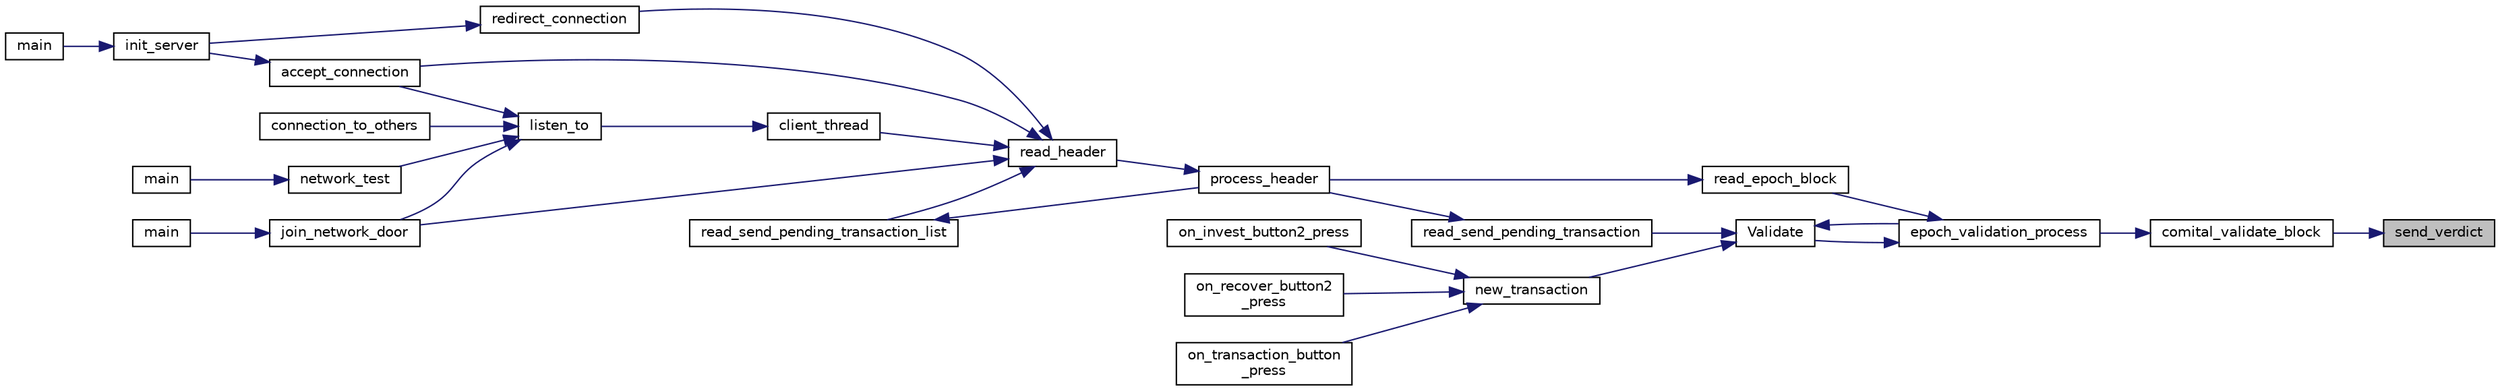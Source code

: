 digraph "send_verdict"
{
 // LATEX_PDF_SIZE
  edge [fontname="Helvetica",fontsize="10",labelfontname="Helvetica",labelfontsize="10"];
  node [fontname="Helvetica",fontsize="10",shape=record];
  rankdir="RL";
  Node1 [label="send_verdict",height=0.2,width=0.4,color="black", fillcolor="grey75", style="filled", fontcolor="black",tooltip="Broadcast a verdict about a block validity to the network."];
  Node1 -> Node2 [dir="back",color="midnightblue",fontsize="10",style="solid",fontname="Helvetica"];
  Node2 [label="comital_validate_block",height=0.2,width=0.4,color="black", fillcolor="white", style="filled",URL="$validation__engine_8h.html#a8a7c063b5d2f1c5e3e0527a5b133e6a2",tooltip="For the comital, check block validity."];
  Node2 -> Node3 [dir="back",color="midnightblue",fontsize="10",style="solid",fontname="Helvetica"];
  Node3 [label="epoch_validation_process",height=0.2,width=0.4,color="black", fillcolor="white", style="filled",URL="$get__data_8h.html#aa5eb9e1d62d1366fdebe19a5819d1bde",tooltip="Epoch validation protocol."];
  Node3 -> Node4 [dir="back",color="midnightblue",fontsize="10",style="solid",fontname="Helvetica"];
  Node4 [label="read_epoch_block",height=0.2,width=0.4,color="black", fillcolor="white", style="filled",URL="$get__data_8h.html#a8989114706afc158ef465a1cba2de0dc",tooltip="Read a socket sended epoch block."];
  Node4 -> Node5 [dir="back",color="midnightblue",fontsize="10",style="solid",fontname="Helvetica"];
  Node5 [label="process_header",height=0.2,width=0.4,color="black", fillcolor="white", style="filled",URL="$get__data_8c.html#acf73eaf498a41a592973793346c358d7",tooltip=" "];
  Node5 -> Node6 [dir="back",color="midnightblue",fontsize="10",style="solid",fontname="Helvetica"];
  Node6 [label="read_header",height=0.2,width=0.4,color="black", fillcolor="white", style="filled",URL="$get__data_8h.html#a1f63104d8a019196f59d848bacafcaf0",tooltip="Waits a header in 'sockfd', reads it and processes it."];
  Node6 -> Node7 [dir="back",color="midnightblue",fontsize="10",style="solid",fontname="Helvetica"];
  Node7 [label="accept_connection",height=0.2,width=0.4,color="black", fillcolor="white", style="filled",URL="$server_8c.html#a51b8c8c4c2582cc90f8155bd9eaab4c0",tooltip=" "];
  Node7 -> Node8 [dir="back",color="midnightblue",fontsize="10",style="solid",fontname="Helvetica"];
  Node8 [label="init_server",height=0.2,width=0.4,color="black", fillcolor="white", style="filled",URL="$server_8h.html#a10fb306879537348fffef6ae68f70640",tooltip="Launches a server instance, connected to the peer-to-peer network 'hostname'."];
  Node8 -> Node9 [dir="back",color="midnightblue",fontsize="10",style="solid",fontname="Helvetica"];
  Node9 [label="main",height=0.2,width=0.4,color="black", fillcolor="white", style="filled",URL="$serverdoor_8c.html#ae66f6b31b5ad750f1fe042a706a4e3d4",tooltip=" "];
  Node6 -> Node10 [dir="back",color="midnightblue",fontsize="10",style="solid",fontname="Helvetica"];
  Node10 [label="client_thread",height=0.2,width=0.4,color="black", fillcolor="white", style="filled",URL="$network_2client_8h.html#a351b786eb662460f254da2ff204fcfcc",tooltip="Create a client thread."];
  Node10 -> Node11 [dir="back",color="midnightblue",fontsize="10",style="solid",fontname="Helvetica"];
  Node11 [label="listen_to",height=0.2,width=0.4,color="black", fillcolor="white", style="filled",URL="$network_2client_8h.html#a7be5d0a5ee88cfd1a654fc4813273708",tooltip="Tries to connect to the peer-to-peer network via a node in the Node structure."];
  Node11 -> Node7 [dir="back",color="midnightblue",fontsize="10",style="solid",fontname="Helvetica"];
  Node11 -> Node12 [dir="back",color="midnightblue",fontsize="10",style="solid",fontname="Helvetica"];
  Node12 [label="connection_to_others",height=0.2,width=0.4,color="black", fillcolor="white", style="filled",URL="$client_8h.html#ab7126685bb9b5dc07de54dbb8a8ba89d",tooltip=" "];
  Node11 -> Node13 [dir="back",color="midnightblue",fontsize="10",style="solid",fontname="Helvetica"];
  Node13 [label="join_network_door",height=0.2,width=0.4,color="black", fillcolor="white", style="filled",URL="$client_8h.html#a4bc5d82e85996fecc53fe3e97c2a7b98",tooltip=" "];
  Node13 -> Node14 [dir="back",color="midnightblue",fontsize="10",style="solid",fontname="Helvetica"];
  Node14 [label="main",height=0.2,width=0.4,color="black", fillcolor="white", style="filled",URL="$client_8c.html#a3c04138a5bfe5d72780bb7e82a18e627",tooltip=" "];
  Node11 -> Node15 [dir="back",color="midnightblue",fontsize="10",style="solid",fontname="Helvetica"];
  Node15 [label="network_test",height=0.2,width=0.4,color="black", fillcolor="white", style="filled",URL="$client__test_8h.html#ade76ed0fdf28b393fbdc89e611688256",tooltip=" "];
  Node15 -> Node16 [dir="back",color="midnightblue",fontsize="10",style="solid",fontname="Helvetica"];
  Node16 [label="main",height=0.2,width=0.4,color="black", fillcolor="white", style="filled",URL="$unit__testing_8c.html#ae66f6b31b5ad750f1fe042a706a4e3d4",tooltip=" "];
  Node6 -> Node13 [dir="back",color="midnightblue",fontsize="10",style="solid",fontname="Helvetica"];
  Node6 -> Node17 [dir="back",color="midnightblue",fontsize="10",style="solid",fontname="Helvetica"];
  Node17 [label="read_send_pending_transaction_list",height=0.2,width=0.4,color="black", fillcolor="white", style="filled",URL="$get__data_8h.html#a510587b3efb5dbf21a2c873ada26881a",tooltip="Read a socket sended pending transaction list."];
  Node17 -> Node5 [dir="back",color="midnightblue",fontsize="10",style="solid",fontname="Helvetica"];
  Node6 -> Node18 [dir="back",color="midnightblue",fontsize="10",style="solid",fontname="Helvetica"];
  Node18 [label="redirect_connection",height=0.2,width=0.4,color="black", fillcolor="white", style="filled",URL="$server_8c.html#a84cf9ceb7f864ec15c6a0a51fec348ed",tooltip=" "];
  Node18 -> Node8 [dir="back",color="midnightblue",fontsize="10",style="solid",fontname="Helvetica"];
  Node3 -> Node19 [dir="back",color="midnightblue",fontsize="10",style="solid",fontname="Helvetica"];
  Node19 [label="Validate",height=0.2,width=0.4,color="black", fillcolor="white", style="filled",URL="$client_8h.html#a6a17e4539f5b0c67dbd36bae0c2c0c8a",tooltip=" "];
  Node19 -> Node3 [dir="back",color="midnightblue",fontsize="10",style="solid",fontname="Helvetica"];
  Node19 -> Node20 [dir="back",color="midnightblue",fontsize="10",style="solid",fontname="Helvetica"];
  Node20 [label="new_transaction",height=0.2,width=0.4,color="black", fillcolor="white", style="filled",URL="$client_8h.html#a597346567fc95cf305a94063df3e86c3",tooltip=" "];
  Node20 -> Node21 [dir="back",color="midnightblue",fontsize="10",style="solid",fontname="Helvetica"];
  Node21 [label="on_invest_button2_press",height=0.2,width=0.4,color="black", fillcolor="white", style="filled",URL="$ui_8c.html#ae8893501fa8a537ec50cc272353fca19",tooltip=" "];
  Node20 -> Node22 [dir="back",color="midnightblue",fontsize="10",style="solid",fontname="Helvetica"];
  Node22 [label="on_recover_button2\l_press",height=0.2,width=0.4,color="black", fillcolor="white", style="filled",URL="$ui_8c.html#ad8f99ac51861be5da7d885cdd2e26ea0",tooltip=" "];
  Node20 -> Node23 [dir="back",color="midnightblue",fontsize="10",style="solid",fontname="Helvetica"];
  Node23 [label="on_transaction_button\l_press",height=0.2,width=0.4,color="black", fillcolor="white", style="filled",URL="$ui_8c.html#a5e22e78adc3ccb25f63ee84836cc83e4",tooltip=" "];
  Node19 -> Node24 [dir="back",color="midnightblue",fontsize="10",style="solid",fontname="Helvetica"];
  Node24 [label="read_send_pending_transaction",height=0.2,width=0.4,color="black", fillcolor="white", style="filled",URL="$get__data_8h.html#ae72cba3b0c10b02c73fb58f40c4bc341",tooltip="Read a socket sended pending transaction."];
  Node24 -> Node5 [dir="back",color="midnightblue",fontsize="10",style="solid",fontname="Helvetica"];
}
